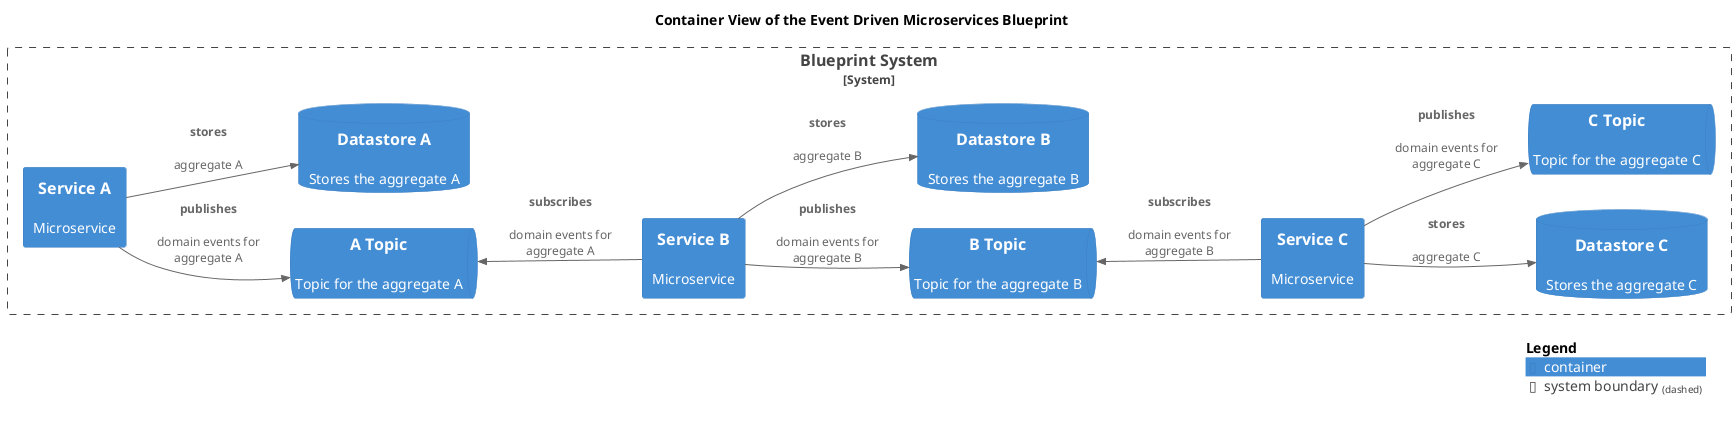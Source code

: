 @startuml container-view
!include <C4/C4_Container.puml>


LAYOUT_LEFT_RIGHT()




title Container View of the Event Driven Microservices Blueprint
System_Boundary(softwareDevelopment_architecture_blueprint_microservices_eventDriven_system, "Blueprint System") {
  ContainerDb(softwareDevelopment_architecture_blueprint_microservices_eventDriven_datastoreC, "Datastore C", $descr="Stores the aggregate C")
  ContainerDb(softwareDevelopment_architecture_blueprint_microservices_eventDriven_datastoreA, "Datastore A", $descr="Stores the aggregate A")
  Container(softwareDevelopment_architecture_blueprint_microservices_eventDriven_serviceC, "Service C", $descr="Microservice")
  ContainerDb(softwareDevelopment_architecture_blueprint_microservices_eventDriven_datastoreB, "Datastore B", $descr="Stores the aggregate B")
  ContainerQueue(softwareDevelopment_architecture_blueprint_microservices_eventDriven_topicA, "A Topic", $descr="Topic for the aggregate A")
  Container(softwareDevelopment_architecture_blueprint_microservices_eventDriven_serviceB, "Service B", $descr="Microservice")
  ContainerQueue(softwareDevelopment_architecture_blueprint_microservices_eventDriven_topicB, "B Topic", $descr="Topic for the aggregate B")
  Container(softwareDevelopment_architecture_blueprint_microservices_eventDriven_serviceA, "Service A", $descr="Microservice")
  ContainerQueue(softwareDevelopment_architecture_blueprint_microservices_eventDriven_topicC, "C Topic", $descr="Topic for the aggregate C")
}
Rel(softwareDevelopment_architecture_blueprint_microservices_eventDriven_serviceA, softwareDevelopment_architecture_blueprint_microservices_eventDriven_datastoreA, "stores", $descr="aggregate A")
Rel_D(softwareDevelopment_architecture_blueprint_microservices_eventDriven_serviceB, softwareDevelopment_architecture_blueprint_microservices_eventDriven_topicB, "publishes", $descr="domain events for aggregate B")
Rel(softwareDevelopment_architecture_blueprint_microservices_eventDriven_serviceC, softwareDevelopment_architecture_blueprint_microservices_eventDriven_datastoreC, "stores", $descr="aggregate C")
Rel_U(softwareDevelopment_architecture_blueprint_microservices_eventDriven_serviceC, softwareDevelopment_architecture_blueprint_microservices_eventDriven_topicB, "subscribes", $descr="domain events for aggregate B")
Rel_D(softwareDevelopment_architecture_blueprint_microservices_eventDriven_serviceA, softwareDevelopment_architecture_blueprint_microservices_eventDriven_topicA, "publishes", $descr="domain events for aggregate A")
Rel_U(softwareDevelopment_architecture_blueprint_microservices_eventDriven_serviceB, softwareDevelopment_architecture_blueprint_microservices_eventDriven_topicA, "subscribes", $descr="domain events for aggregate A")
Rel(softwareDevelopment_architecture_blueprint_microservices_eventDriven_serviceB, softwareDevelopment_architecture_blueprint_microservices_eventDriven_datastoreB, "stores", $descr="aggregate B")
Rel_D(softwareDevelopment_architecture_blueprint_microservices_eventDriven_serviceC, softwareDevelopment_architecture_blueprint_microservices_eventDriven_topicC, "publishes", $descr="domain events for aggregate C")
SHOW_LEGEND()
@enduml
